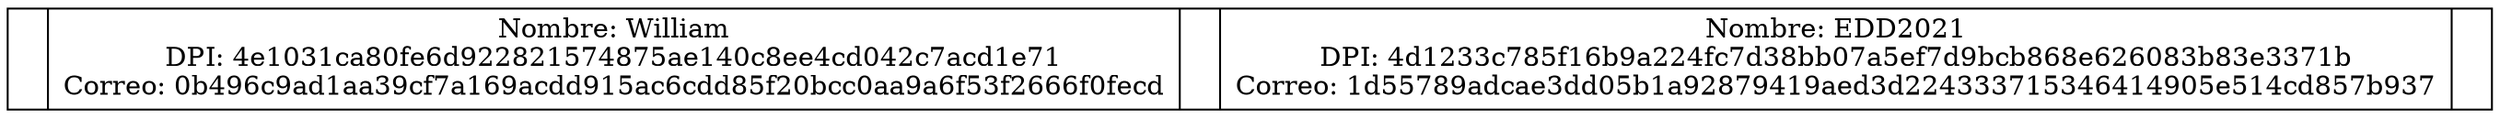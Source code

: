 digraph G{
node[shape=record]
node0xc0002a96b0[label="<f0>|<f1>Nombre: William\nDPI: 4e1031ca80fe6d922821574875ae140c8ee4cd042c7acd1e71\nCorreo: 0b496c9ad1aa39cf7a169acdd915ac6cdd85f20bcc0aa9a6f53f2666f0fecd|<f2>|<f3>Nombre: EDD2021\nDPI: 4d1233c785f16b9a224fc7d38bb07a5ef7d9bcb868e626083b83e3371b\nCorreo: 1d55789adcae3dd05b1a92879419aed3d224333715346414905e514cd857b937|<f4>"]
}